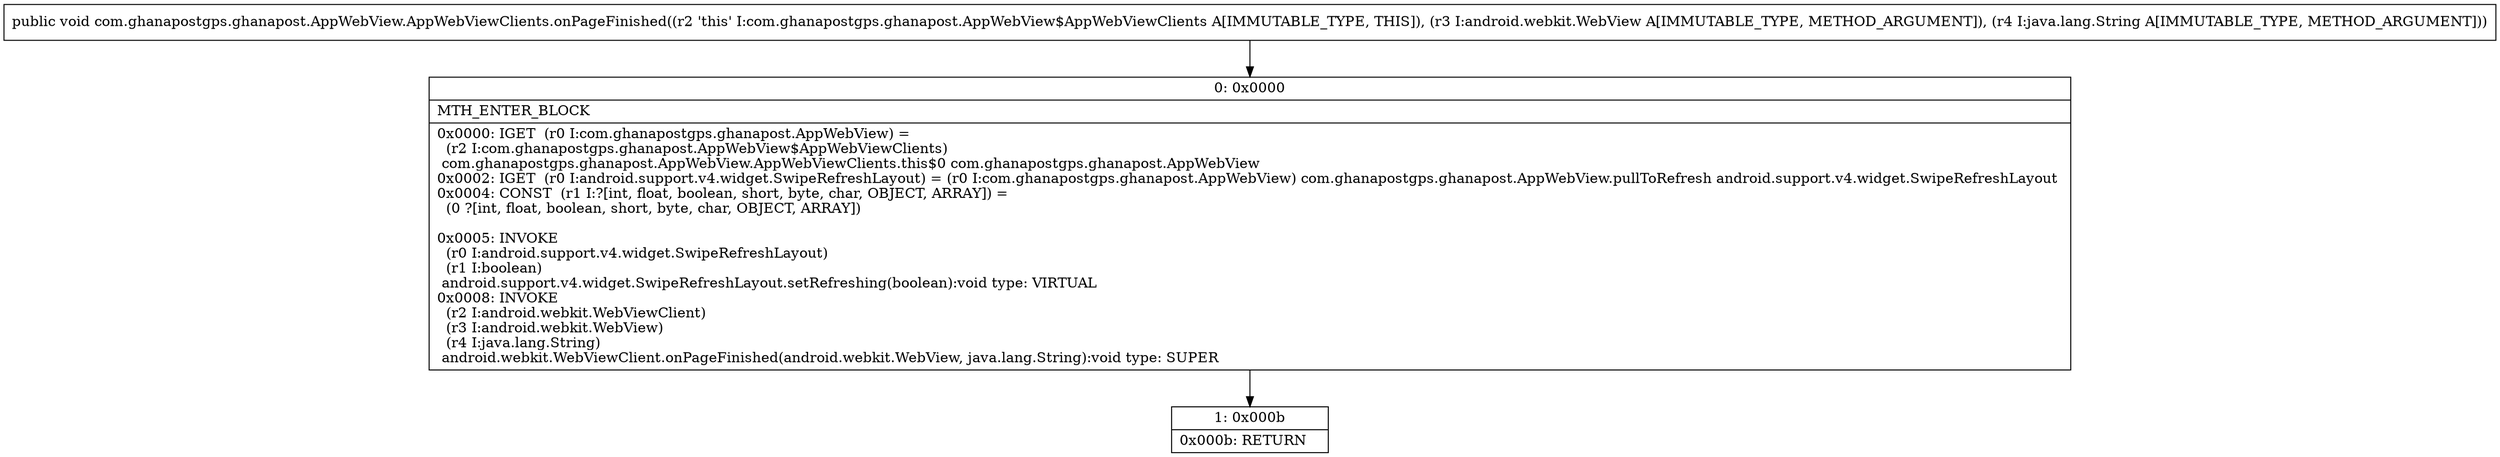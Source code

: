 digraph "CFG forcom.ghanapostgps.ghanapost.AppWebView.AppWebViewClients.onPageFinished(Landroid\/webkit\/WebView;Ljava\/lang\/String;)V" {
Node_0 [shape=record,label="{0\:\ 0x0000|MTH_ENTER_BLOCK\l|0x0000: IGET  (r0 I:com.ghanapostgps.ghanapost.AppWebView) = \l  (r2 I:com.ghanapostgps.ghanapost.AppWebView$AppWebViewClients)\l com.ghanapostgps.ghanapost.AppWebView.AppWebViewClients.this$0 com.ghanapostgps.ghanapost.AppWebView \l0x0002: IGET  (r0 I:android.support.v4.widget.SwipeRefreshLayout) = (r0 I:com.ghanapostgps.ghanapost.AppWebView) com.ghanapostgps.ghanapost.AppWebView.pullToRefresh android.support.v4.widget.SwipeRefreshLayout \l0x0004: CONST  (r1 I:?[int, float, boolean, short, byte, char, OBJECT, ARRAY]) = \l  (0 ?[int, float, boolean, short, byte, char, OBJECT, ARRAY])\l \l0x0005: INVOKE  \l  (r0 I:android.support.v4.widget.SwipeRefreshLayout)\l  (r1 I:boolean)\l android.support.v4.widget.SwipeRefreshLayout.setRefreshing(boolean):void type: VIRTUAL \l0x0008: INVOKE  \l  (r2 I:android.webkit.WebViewClient)\l  (r3 I:android.webkit.WebView)\l  (r4 I:java.lang.String)\l android.webkit.WebViewClient.onPageFinished(android.webkit.WebView, java.lang.String):void type: SUPER \l}"];
Node_1 [shape=record,label="{1\:\ 0x000b|0x000b: RETURN   \l}"];
MethodNode[shape=record,label="{public void com.ghanapostgps.ghanapost.AppWebView.AppWebViewClients.onPageFinished((r2 'this' I:com.ghanapostgps.ghanapost.AppWebView$AppWebViewClients A[IMMUTABLE_TYPE, THIS]), (r3 I:android.webkit.WebView A[IMMUTABLE_TYPE, METHOD_ARGUMENT]), (r4 I:java.lang.String A[IMMUTABLE_TYPE, METHOD_ARGUMENT])) }"];
MethodNode -> Node_0;
Node_0 -> Node_1;
}

